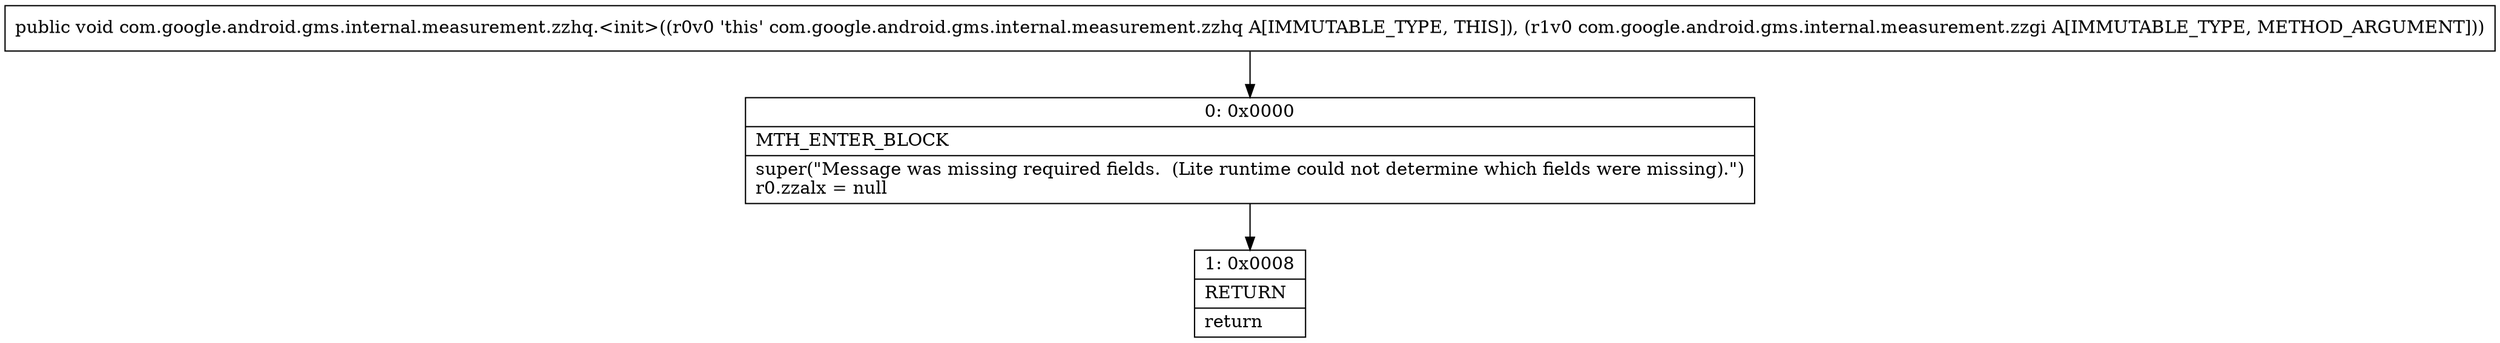 digraph "CFG forcom.google.android.gms.internal.measurement.zzhq.\<init\>(Lcom\/google\/android\/gms\/internal\/measurement\/zzgi;)V" {
Node_0 [shape=record,label="{0\:\ 0x0000|MTH_ENTER_BLOCK\l|super(\"Message was missing required fields.  (Lite runtime could not determine which fields were missing).\")\lr0.zzalx = null\l}"];
Node_1 [shape=record,label="{1\:\ 0x0008|RETURN\l|return\l}"];
MethodNode[shape=record,label="{public void com.google.android.gms.internal.measurement.zzhq.\<init\>((r0v0 'this' com.google.android.gms.internal.measurement.zzhq A[IMMUTABLE_TYPE, THIS]), (r1v0 com.google.android.gms.internal.measurement.zzgi A[IMMUTABLE_TYPE, METHOD_ARGUMENT])) }"];
MethodNode -> Node_0;
Node_0 -> Node_1;
}

